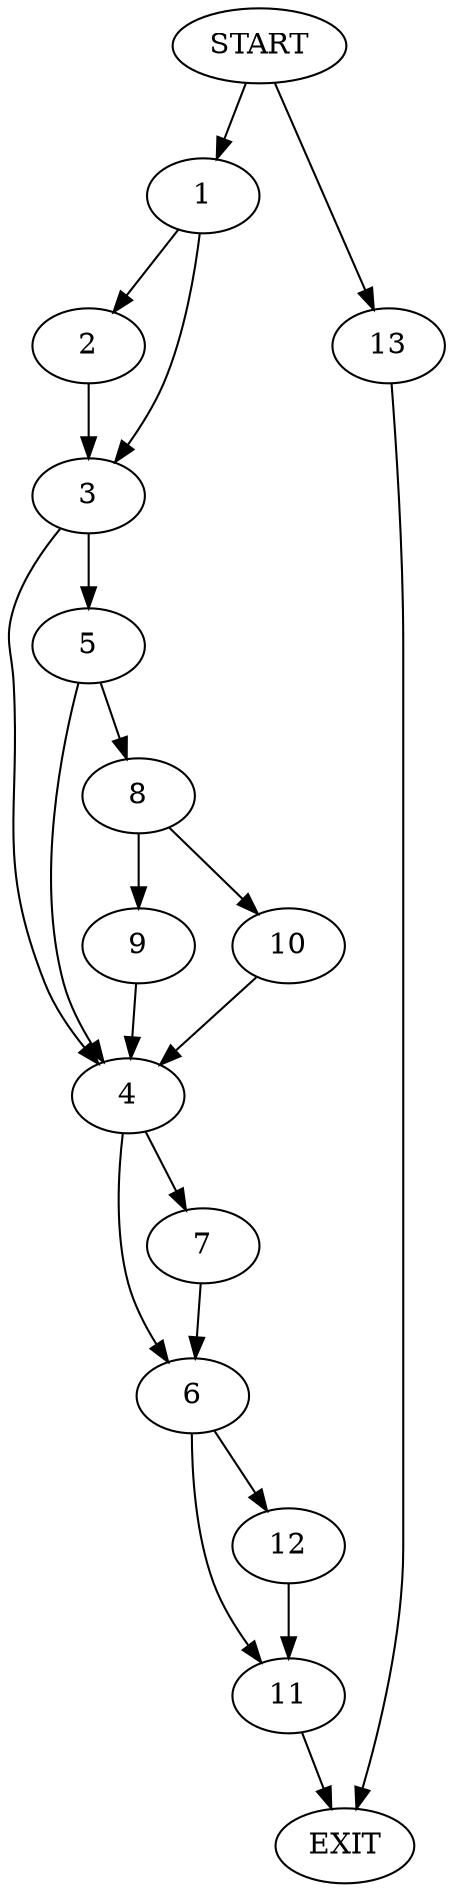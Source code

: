 digraph {
0 [label="START"]
14 [label="EXIT"]
0 -> 1
1 -> 2
1 -> 3
2 -> 3
3 -> 4
3 -> 5
4 -> 6
4 -> 7
5 -> 4
5 -> 8
8 -> 9
8 -> 10
9 -> 4
10 -> 4
6 -> 11
6 -> 12
7 -> 6
12 -> 11
11 -> 14
0 -> 13
13 -> 14
}
